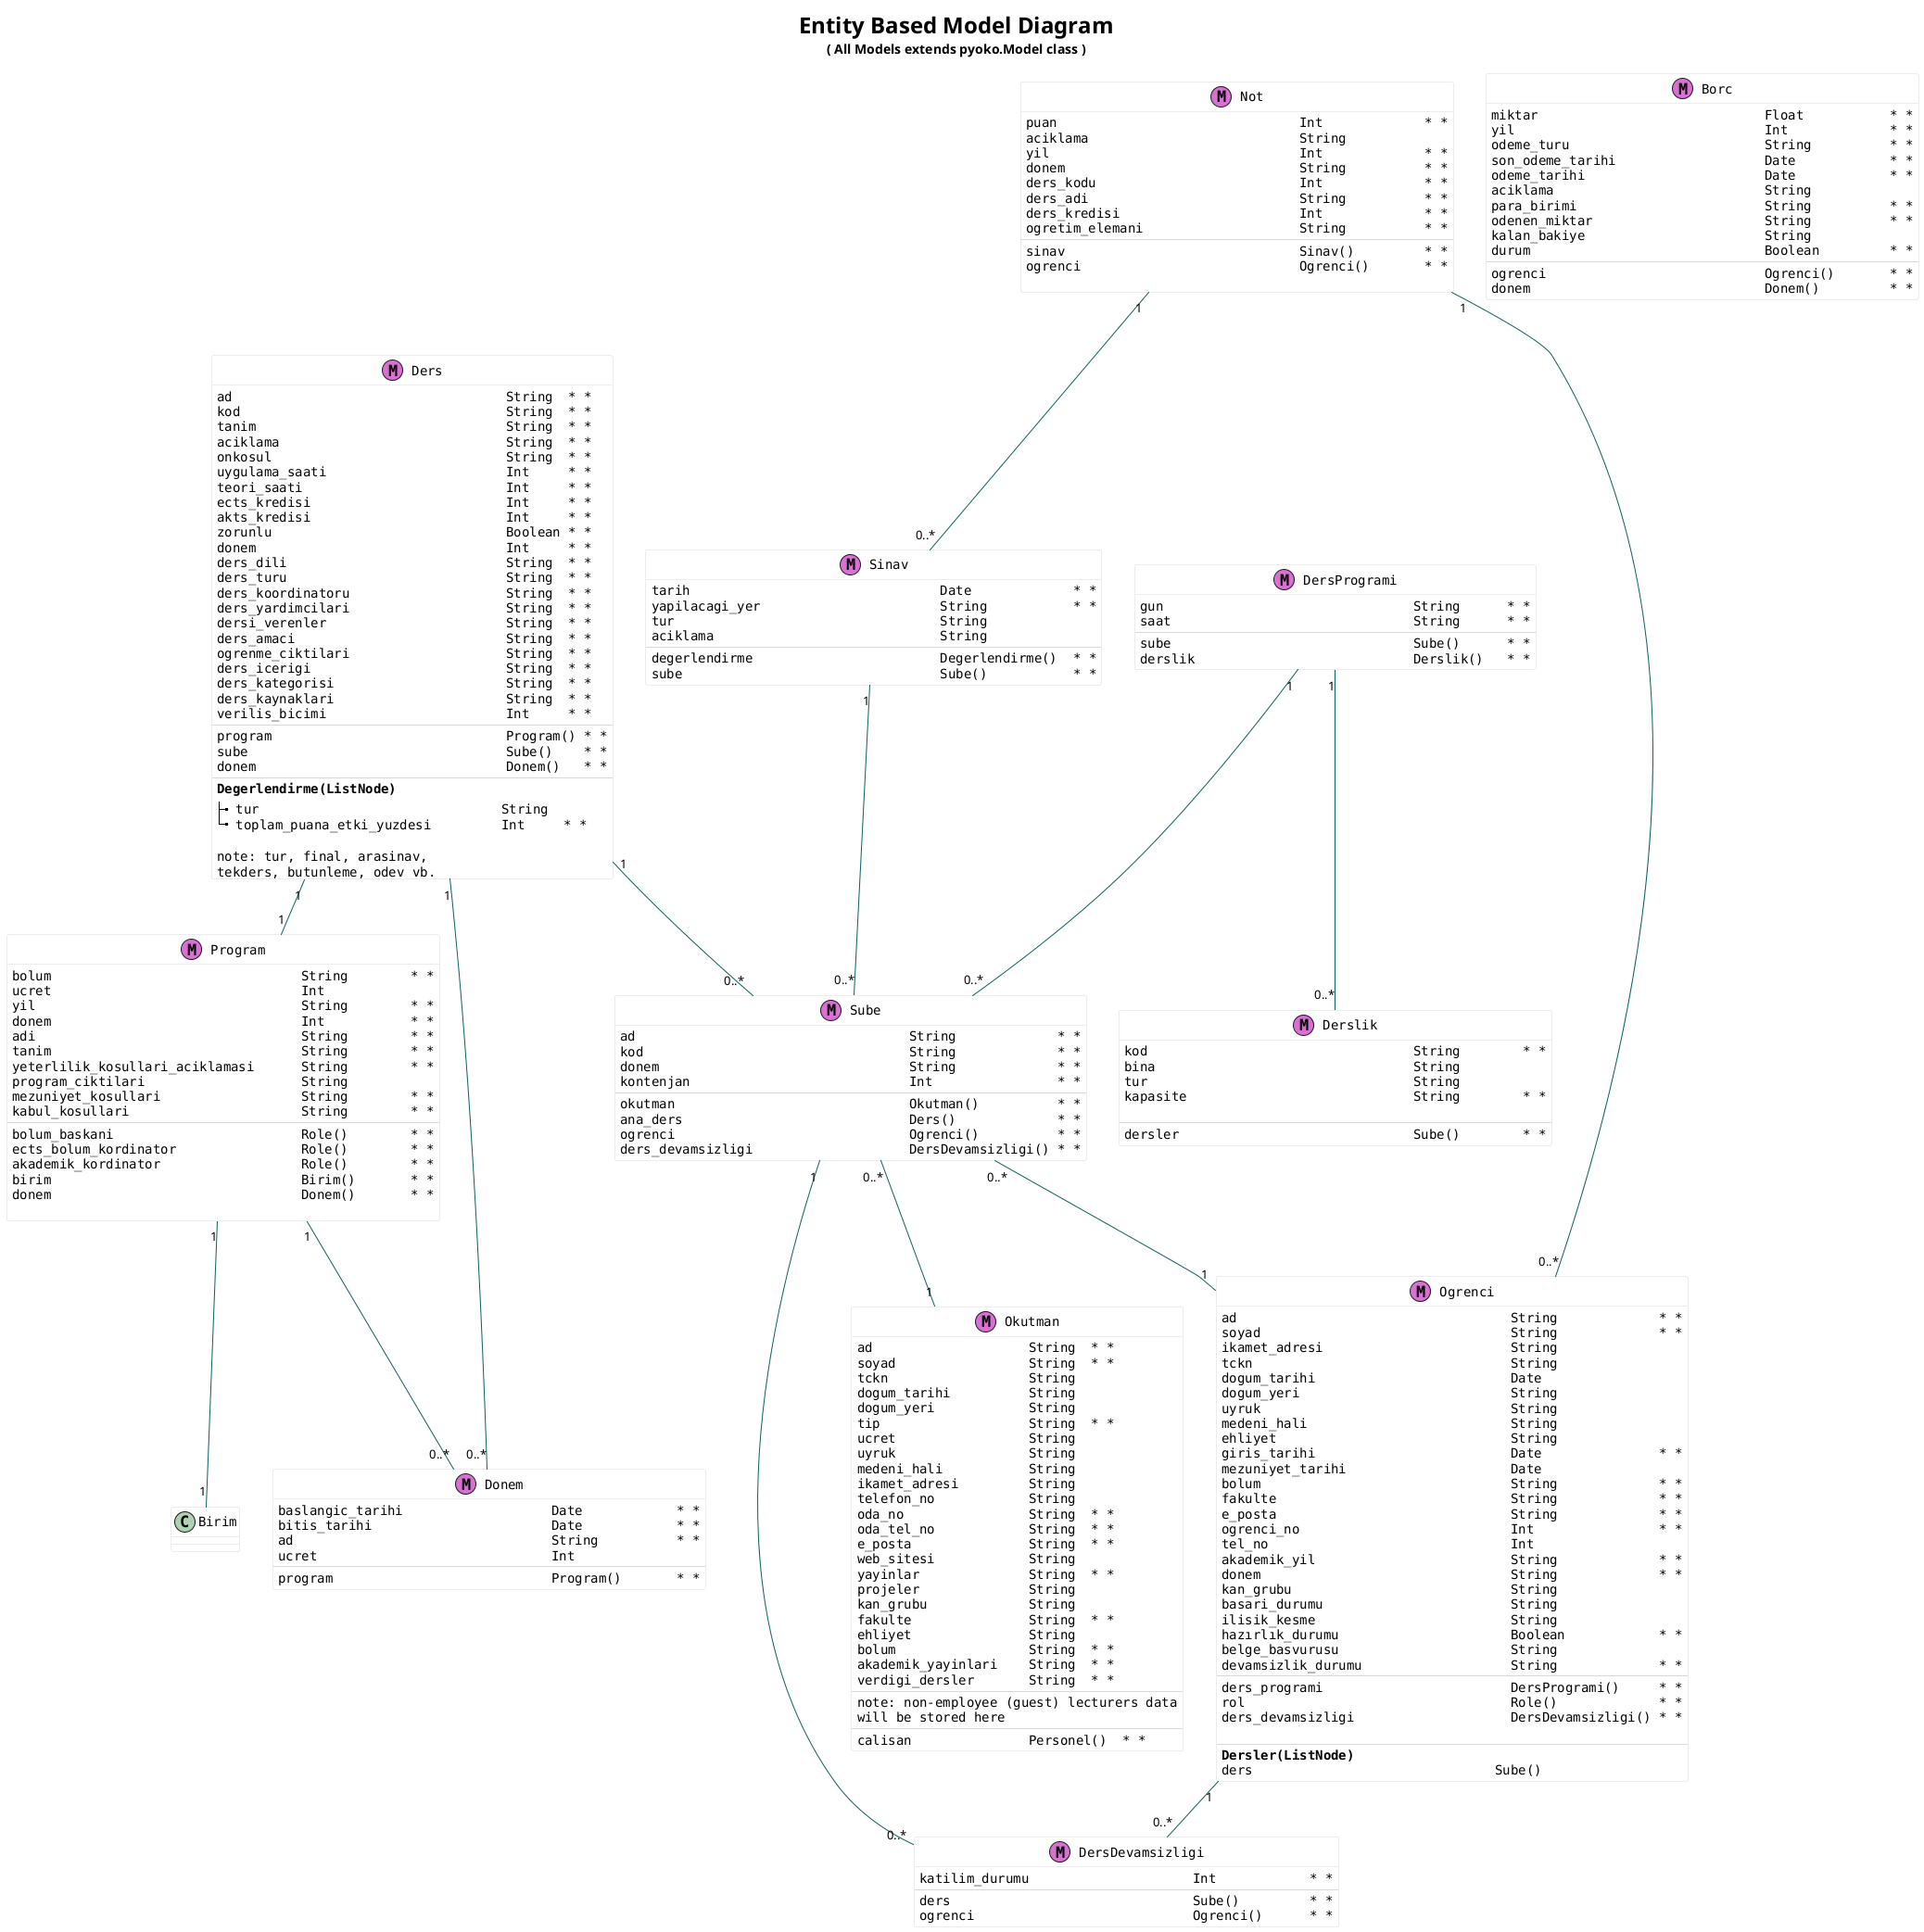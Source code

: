 @startuml

skinparam classAttributeFontName Monospaced
skinparam classBackgroundColor #FFFFFF
skinparam classBorderColor #D8D8D8
skinparam packageBorderColor #BDBDBD
skinparam classArrowColor #0B615E
skinparam shadowing false

'skinparam monochrome true
'skinparam nodesep 100
'skinparam ranksep 100
'note "All <color:black><b> (M)odels</b></color> extends <b>pyoko.Model</b> class" as N #orchid
title
<size:24>Entity Based Model Diagram</size>
( All Models extends <b>pyoko.Model</b> class )
endtitle
'legend left
'n..*     n or more instances
'n..m    Min n, Max m instances
'endlegend

' field_name            field_type     null blank
'                                      _ = True
'                                      * * = False

class Okutman<<(M,orchid)>>{
ad                    String  * *
soyad                 String  * *
tckn                  String
dogum_tarihi          String
dogum_yeri            String
tip                   String  * *
ucret                 String
uyruk                 String
medeni_hali           String
ikamet_adresi         String
telefon_no            String
oda_no                String  * *
oda_tel_no            String  * *
e_posta               String  * *
web_sitesi            String
yayinlar              String  * *
projeler              String
kan_grubu             String
fakulte               String  * *
ehliyet               String
bolum                 String  * *
akademik_yayinlari    String  * *
verdigi_dersler       String  * *
--
note: non-employee (guest) lecturers data
will be stored here
--
calisan               Personel()  * *
}

class Program<<(M,orchid)>>{
bolum                                String        * *
ucret                                Int
yil                                  String        * *
donem                                Int           * *
adi                                  String        * *
tanim                                String        * *
yeterlilik_kosullari_aciklamasi      String        * *
program_ciktilari                    String
mezuniyet_kosullari                  String        * *
kabul_kosullari                      String        * *
--
bolum_baskani                        Role()        * *
ects_bolum_kordinator                Role()        * *
akademik_kordinator                  Role()        * *
birim                                Birim()       * *
donem                                Donem()       * *

}
class Derslik<<(M,orchid)>>{
kod                                  String        * *
bina                                 String
tur                                  String
kapasite                             String        * *

--
dersler                              Sube()        * *
}

class Sube<<(M,orchid)>>{
ad                                   String             * *
kod                                  String             * *
donem                                String             * *
kontenjan                            Int                * *
--
okutman                              Okutman()          * *
ana_ders                             Ders()             * *
ogrenci                              Ogrenci()          * *
ders_devamsizligi                    DersDevamsizligi() * *
}

class Ders<<(M,orchid)>>{
ad                                   String  * *
kod                                  String  * *
tanim                                String  * *
aciklama                             String  * *
onkosul                              String  * *
uygulama_saati                       Int     * *
teori_saati                          Int     * *
ects_kredisi                         Int     * *
akts_kredisi                         Int     * *
zorunlu                              Boolean * *
donem                                Int     * *
ders_dili                            String  * *
ders_turu                            String  * *
ders_koordinatoru                    String  * *
ders_yardimcilari                    String  * *
dersi_verenler                       String  * *
ders_amaci                           String  * *
ogrenme_ciktilari                    String  * *
ders_icerigi                         String  * *
ders_kategorisi                      String  * *
ders_kaynaklari                      String  * *
verilis_bicimi                       Int     * *
--
program                              Program() * *
sube                                 Sube()    * *
donem                                Donem()   * *
--
**Degerlendirme(ListNode)**
|_ tur                               String
|_ toplam_puana_etki_yuzdesi         Int     * *

note: tur, final, arasinav,
tekders, butunleme, odev vb.
}


class Sinav <<(M,orchid)>> {
tarih                                Date             * *
yapilacagi_yer                       String           * *
tur                                  String
aciklama                             String
--
degerlendirme                        Degerlendirme()  * *
sube                                 Sube()           * *
}


class Ogrenci <<(M,orchid)>> {
ad                                   String             * *
soyad                                String             * *
ikamet_adresi                        String
tckn                                 String
dogum_tarihi                         Date
dogum_yeri                           String
uyruk                                String
medeni_hali                          String
ehliyet                              String
giris_tarihi                         Date               * *
mezuniyet_tarihi                     Date
bolum                                String             * *
fakulte                              String             * *
e_posta                              String             * *
ogrenci_no                           Int                * *
tel_no                               Int
akademik_yil                         String             * *
donem                                String             * *
kan_grubu                            String
basari_durumu                        String
ilisik_kesme                         String
hazırlık_durumu                      Boolean            * *
belge_basvurusu                      String
devamsizlik_durumu                   String             * *
--
ders_programi                        DersProgrami()     * *
rol                                  Role()             * *
ders_devamsizligi                    DersDevamsizligi() * *

--
**Dersler(ListNode)**
ders                               Sube()
}

class DersProgrami<<(M,orchid)>> {
gun                                String      * *
saat                               String      * *
--
sube                               Sube()      * *
derslik                            Derslik()   * *
}


class DersDevamsizligi <<(M,orchid)>> {
katilim_durumu                     Int            * *
--
ders                               Sube()         * *
ogrenci                            Ogrenci()      * *
}

class Borc <<(M,orchid)>> {
miktar                             Float           * *
yil                                Int             * *
odeme_turu                         String          * *
son_odeme_tarihi                   Date            * *
odeme_tarihi                       Date            * *
aciklama                           String
para_birimi                        String          * *
odenen_miktar                      String          * *
kalan_bakiye                       String
durum                              Boolean         * *
--
ogrenci                            Ogrenci()       * *
donem                              Donem()         * *
}

class Not <<(M,orchid)>> {
puan                               Int             * *
aciklama                           String
yil                                Int             * *
donem                              String          * *
ders_kodu                          Int             * *
ders_adi                           String          * *
ders_kredisi                       Int             * *
ogretim_elemani                    String          * *
--
sinav                              Sinav()         * *
ogrenci                            Ogrenci()       * *

}

class Donem <<(M,orchid)>> {
baslangic_tarihi                   Date            * *
bitis_tarihi                       Date            * *
ad                                 String          * *
ucret                              Int
--
program                            Program()       * *
}


DersProgrami "1" -- "0..*" Derslik
DersProgrami "1" -- "0..*" Sube
Sinav "1" -- "0..*" Sube

Sube "0..*" -- "1" Okutman
Sube "0..*" -- "1" Ogrenci

Ders "1" --  "1" Program
Ders "1" -- "0..*" Sube
Ders "1" -- "0..*" Donem

Program "1" -- "1" Birim
Ogrenci "1" -- "0..*" DersDevamsizligi
Sube "1" -- "0..*" DersDevamsizligi
Program "1"-- "0..*" Donem

Not "1" -- "0..*" Ogrenci
Not "1"-- "0..*" Sinav

@enduml
